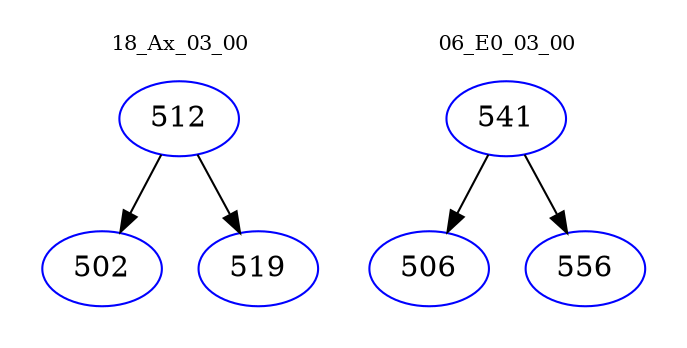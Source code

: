 digraph{
subgraph cluster_0 {
color = white
label = "18_Ax_03_00";
fontsize=10;
T0_512 [label="512", color="blue"]
T0_512 -> T0_502 [color="black"]
T0_502 [label="502", color="blue"]
T0_512 -> T0_519 [color="black"]
T0_519 [label="519", color="blue"]
}
subgraph cluster_1 {
color = white
label = "06_E0_03_00";
fontsize=10;
T1_541 [label="541", color="blue"]
T1_541 -> T1_506 [color="black"]
T1_506 [label="506", color="blue"]
T1_541 -> T1_556 [color="black"]
T1_556 [label="556", color="blue"]
}
}
